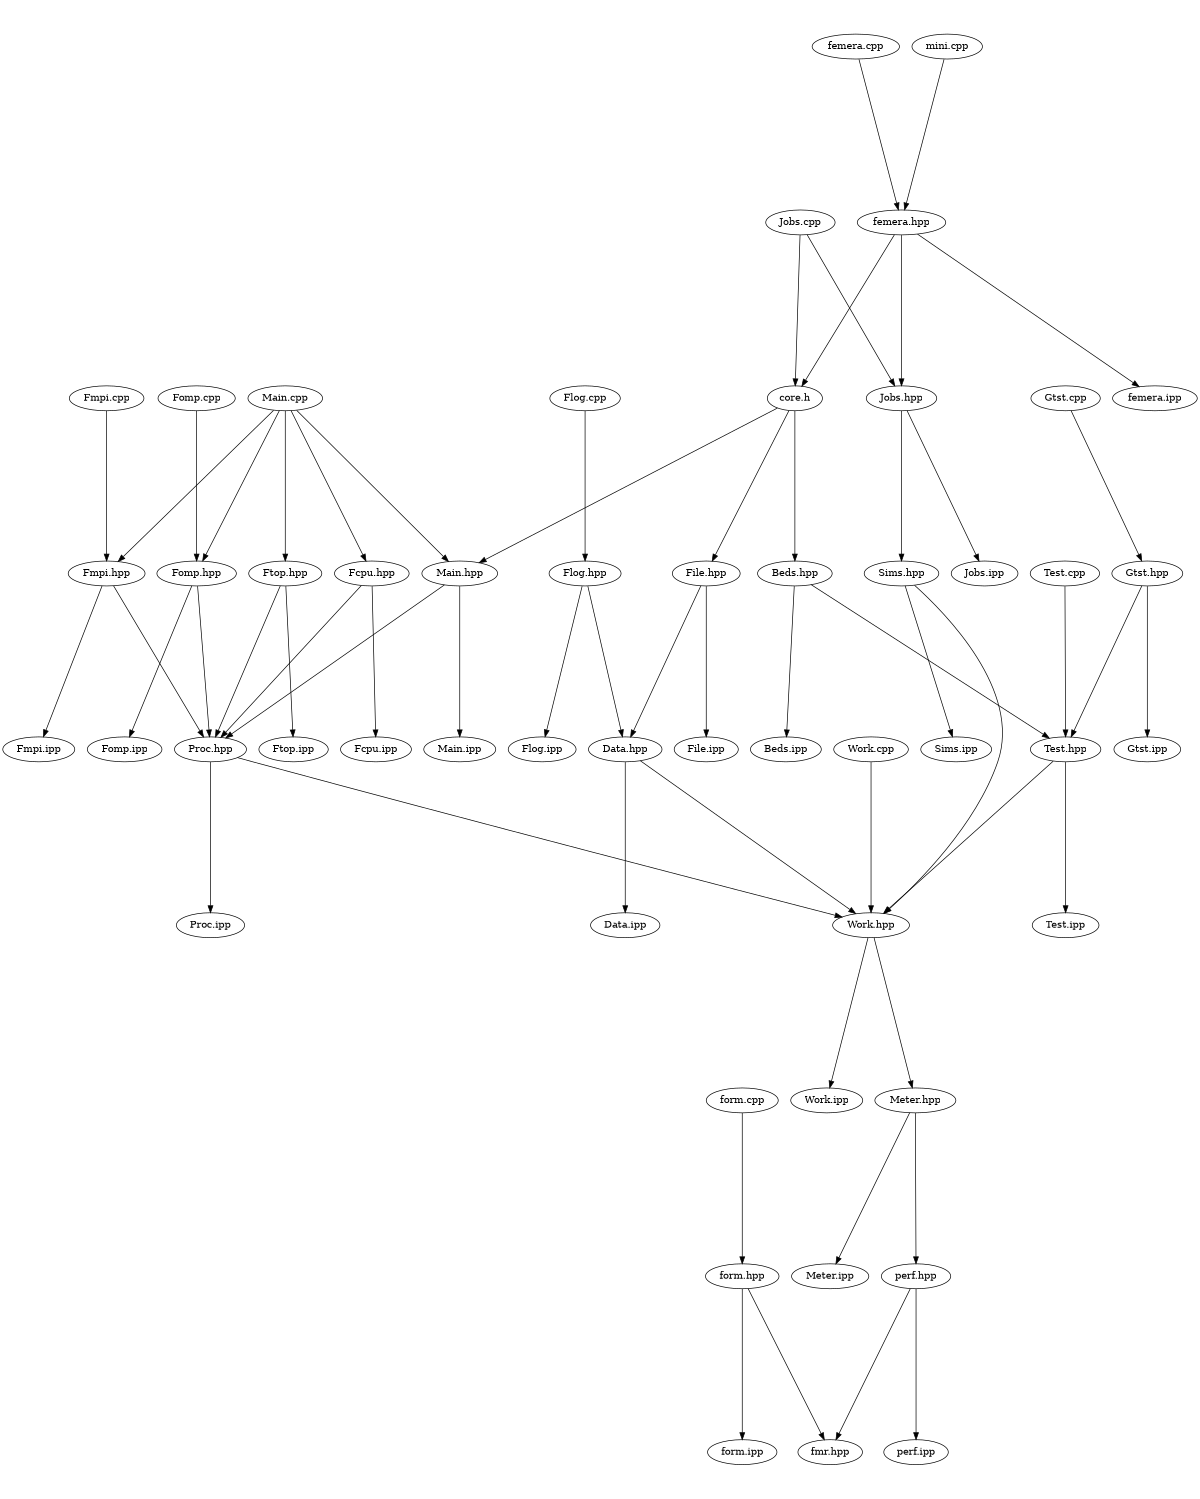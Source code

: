 digraph "source tree" {
    overlap=scale;
    size="8,10";
    ratio="fill";
    fontsize="16";
    fontname="Helvetica";
	clusterrank="local";
	"femera.hpp" -> "Jobs.hpp"
	"Meter.hpp" -> "perf.hpp"
	"Main.cpp" -> "Fomp.hpp"
	"Sims.hpp" -> "Work.hpp"
	"femera.cpp" -> "femera.hpp"
	"Fmpi.hpp" -> "Fmpi.ipp"
	"Sims.hpp" -> "Sims.ipp"
	"Jobs.hpp" -> "Jobs.ipp"
	"Fomp.cpp" -> "Fomp.hpp"
	"Main.cpp" -> "Main.hpp"
	"Proc.hpp" -> "Proc.ipp"
	"Main.cpp" -> "Fmpi.hpp"
	"core.h" -> "Main.hpp"
	"Main.cpp" -> "Fcpu.hpp"
	"Ftop.hpp" -> "Ftop.ipp"
	"perf.hpp" -> "fmr.hpp"
	"Data.hpp" -> "Data.ipp"
	"Work.hpp" -> "Work.ipp"
	"Main.cpp" -> "Ftop.hpp"
	"Fmpi.hpp" -> "Proc.hpp"
	"Test.hpp" -> "Work.hpp"
	"form.hpp" -> "form.ipp"
	"Gtst.cpp" -> "Gtst.hpp"
	"femera.hpp" -> "femera.ipp"
	"Fcpu.hpp" -> "Proc.hpp"
	"Fomp.hpp" -> "Proc.hpp"
	"Flog.hpp" -> "Data.hpp"
	"File.hpp" -> "File.ipp"
	"Meter.hpp" -> "Meter.ipp"
	"core.h" -> "File.hpp"
	"Fomp.hpp" -> "Fomp.ipp"
	"Gtst.hpp" -> "Gtst.ipp"
	"form.cpp" -> "form.hpp"
	"perf.hpp" -> "perf.ipp"
	"Fmpi.cpp" -> "Fmpi.hpp"
	"core.h" -> "Beds.hpp"
	"Fcpu.hpp" -> "Fcpu.ipp"
	"Work.cpp" -> "Work.hpp"
	"Main.hpp" -> "Main.ipp"
	"Test.cpp" -> "Test.hpp"
	"Jobs.hpp" -> "Sims.hpp"
	"Jobs.cpp" -> "Jobs.hpp"
	"Ftop.hpp" -> "Proc.hpp"
	"File.hpp" -> "Data.hpp"
	"mini.cpp" -> "femera.hpp"
	"Beds.hpp" -> "Test.hpp"
	"Proc.hpp" -> "Work.hpp"
	"form.hpp" -> "fmr.hpp"
	"Gtst.hpp" -> "Test.hpp"
	"Flog.cpp" -> "Flog.hpp"
	"Data.hpp" -> "Work.hpp"
	"Beds.hpp" -> "Beds.ipp"
	"femera.hpp" -> "core.h"
	"Jobs.cpp" -> "core.h"
	"Work.hpp" -> "Meter.hpp"
	"Main.hpp" -> "Proc.hpp"
	"Flog.hpp" -> "Flog.ipp"
	"Test.hpp" -> "Test.ipp"
}
